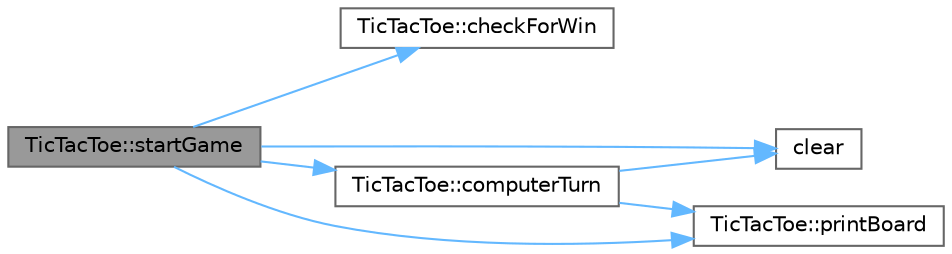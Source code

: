 digraph "TicTacToe::startGame"
{
 // INTERACTIVE_SVG=YES
 // LATEX_PDF_SIZE
  bgcolor="transparent";
  edge [fontname=Helvetica,fontsize=10,labelfontname=Helvetica,labelfontsize=10];
  node [fontname=Helvetica,fontsize=10,shape=box,height=0.2,width=0.4];
  rankdir="LR";
  Node1 [id="Node000001",label="TicTacToe::startGame",height=0.2,width=0.4,color="gray40", fillcolor="grey60", style="filled", fontcolor="black",tooltip=" "];
  Node1 -> Node2 [id="edge1_Node000001_Node000002",color="steelblue1",style="solid",tooltip=" "];
  Node2 [id="Node000002",label="TicTacToe::checkForWin",height=0.2,width=0.4,color="grey40", fillcolor="white", style="filled",URL="$class_tic_tac_toe.html#ac0c1b0cc4e8e871520bce73f0d5a536f",tooltip=" "];
  Node1 -> Node3 [id="edge2_Node000001_Node000003",color="steelblue1",style="solid",tooltip=" "];
  Node3 [id="Node000003",label="clear",height=0.2,width=0.4,color="grey40", fillcolor="white", style="filled",URL="$toolkit_8cpp.html#a894829c7b46300b4329ea8d20f8335a2",tooltip=" "];
  Node1 -> Node4 [id="edge3_Node000001_Node000004",color="steelblue1",style="solid",tooltip=" "];
  Node4 [id="Node000004",label="TicTacToe::computerTurn",height=0.2,width=0.4,color="grey40", fillcolor="white", style="filled",URL="$class_tic_tac_toe.html#a532e6edc49e3f68459fe011064fd5cc5",tooltip=" "];
  Node4 -> Node3 [id="edge4_Node000004_Node000003",color="steelblue1",style="solid",tooltip=" "];
  Node4 -> Node5 [id="edge5_Node000004_Node000005",color="steelblue1",style="solid",tooltip=" "];
  Node5 [id="Node000005",label="TicTacToe::printBoard",height=0.2,width=0.4,color="grey40", fillcolor="white", style="filled",URL="$class_tic_tac_toe.html#a39fa68ce3e5d73c4aab70a0722b29cf5",tooltip=" "];
  Node1 -> Node5 [id="edge6_Node000001_Node000005",color="steelblue1",style="solid",tooltip=" "];
}
